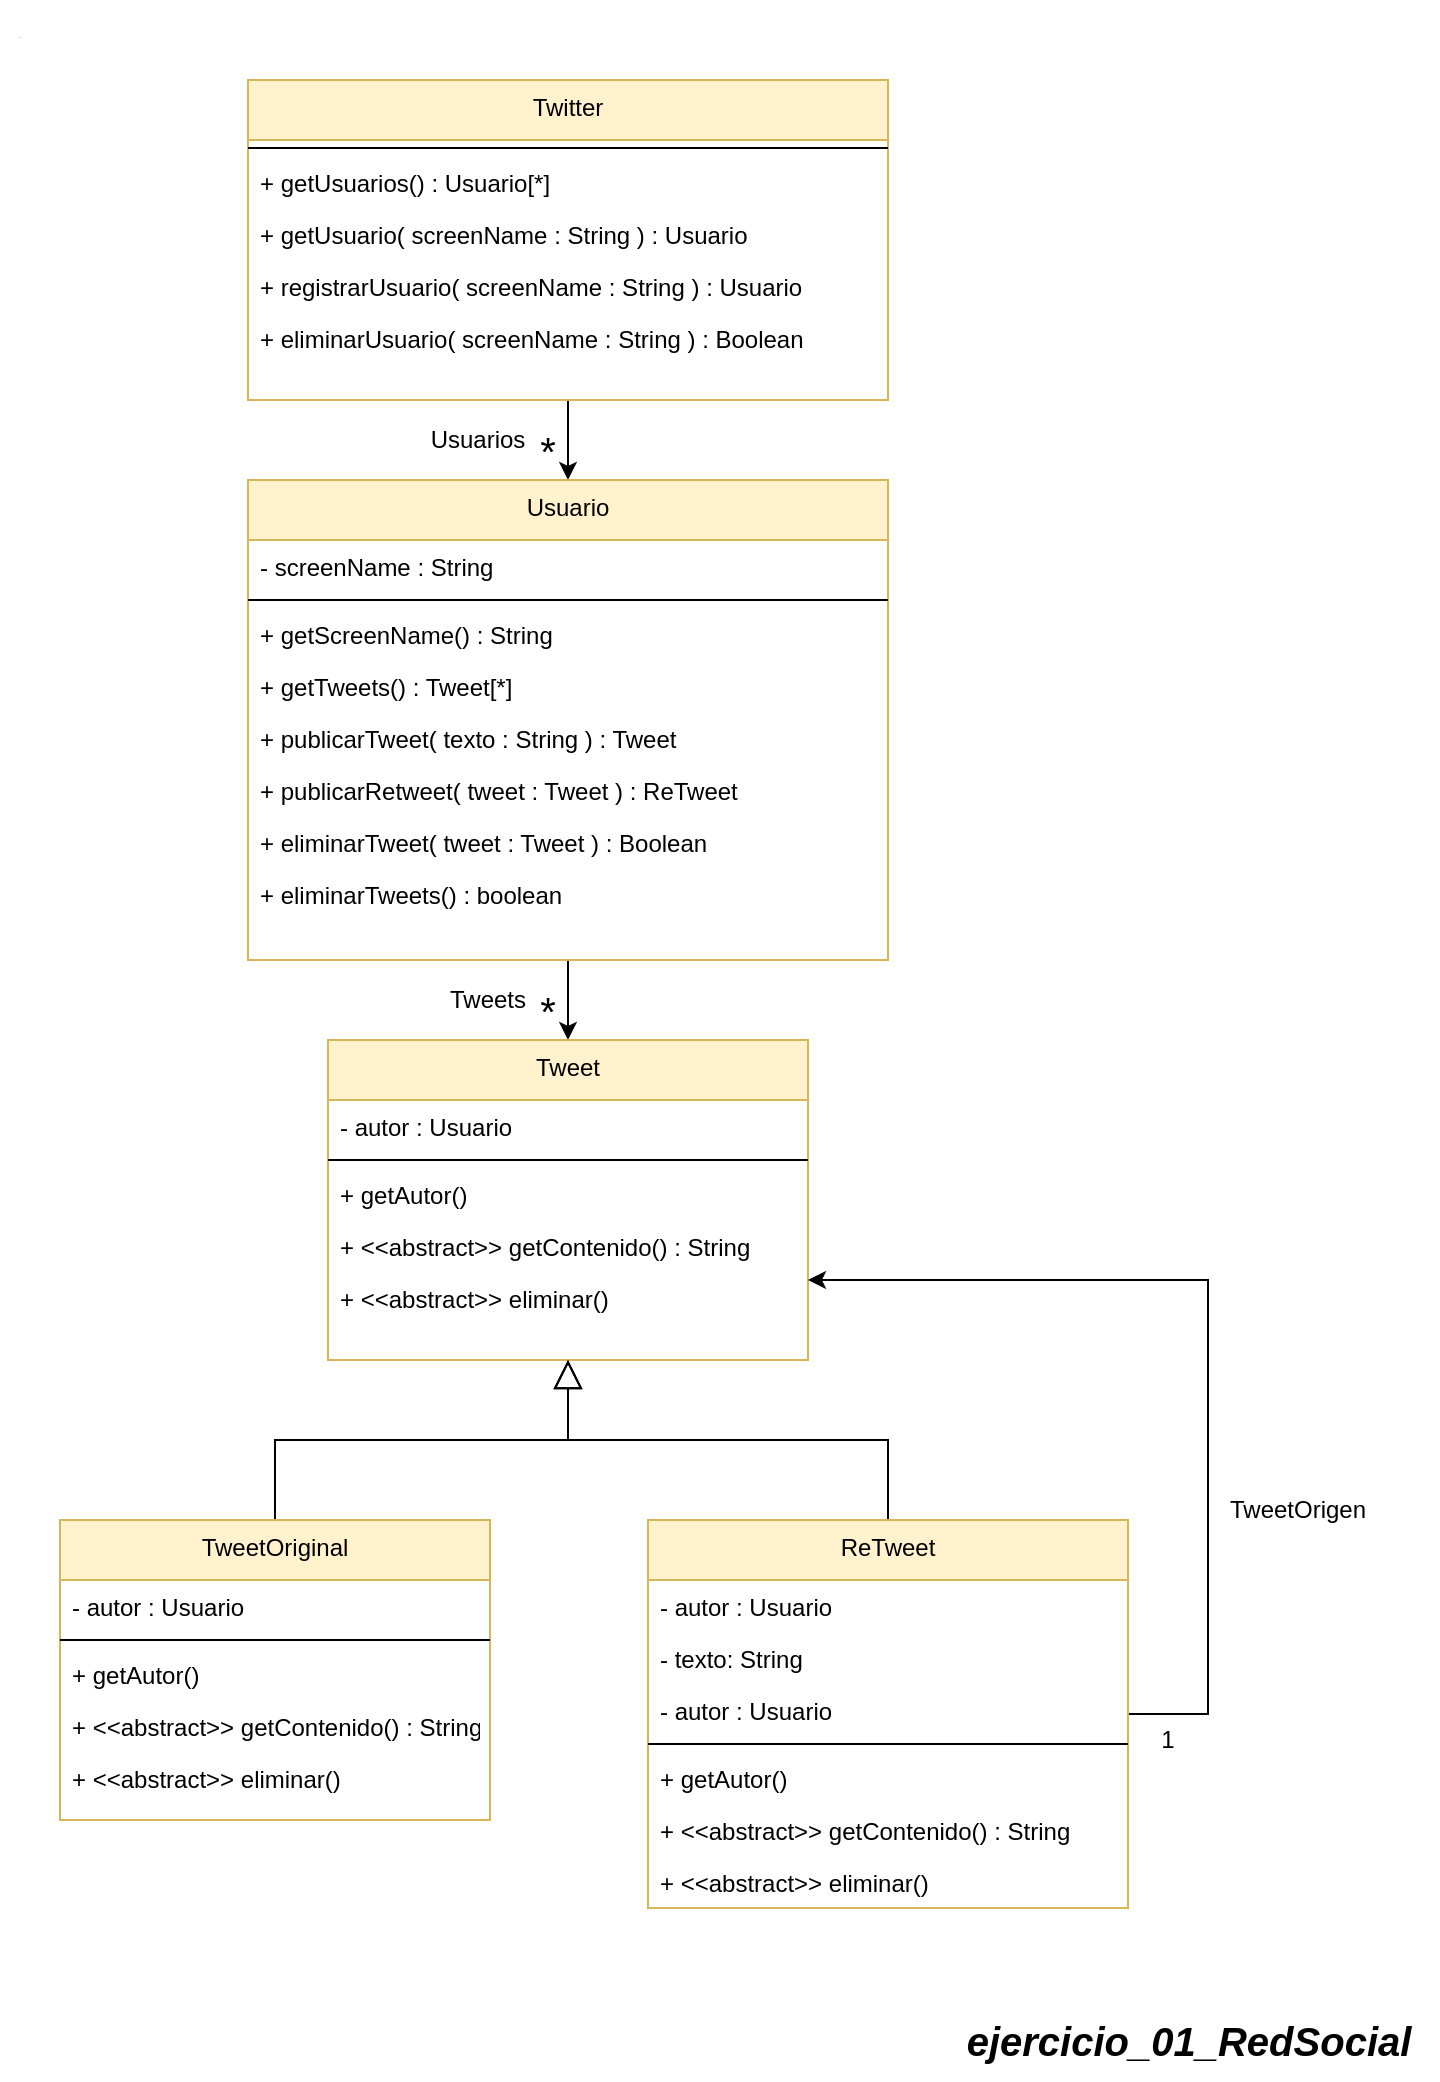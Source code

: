 <mxfile version="24.4.0" type="google">
  <diagram id="C5RBs43oDa-KdzZeNtuy" name="Page-1">
    <mxGraphModel grid="1" page="1" gridSize="10" guides="1" tooltips="1" connect="1" arrows="1" fold="1" pageScale="1" pageWidth="827" pageHeight="1169" math="0" shadow="0">
      <root>
        <mxCell id="WIyWlLk6GJQsqaUBKTNV-0" />
        <mxCell id="WIyWlLk6GJQsqaUBKTNV-1" parent="WIyWlLk6GJQsqaUBKTNV-0" />
        <mxCell id="CIggTnG6p8QRmRwehjU--55" style="edgeStyle=orthogonalEdgeStyle;rounded=0;orthogonalLoop=1;jettySize=auto;html=1;exitX=0.5;exitY=1;exitDx=0;exitDy=0;" edge="1" parent="WIyWlLk6GJQsqaUBKTNV-1" source="CIggTnG6p8QRmRwehjU--33" target="CIggTnG6p8QRmRwehjU--40">
          <mxGeometry relative="1" as="geometry" />
        </mxCell>
        <mxCell id="CIggTnG6p8QRmRwehjU--33" value="Twitter" style="swimlane;fontStyle=0;align=center;verticalAlign=top;childLayout=stackLayout;horizontal=1;startSize=30;horizontalStack=0;resizeParent=1;resizeLast=0;collapsible=1;marginBottom=0;rounded=0;shadow=0;strokeWidth=1;fillColor=#fff2cc;strokeColor=#d6b656;" vertex="1" parent="WIyWlLk6GJQsqaUBKTNV-1">
          <mxGeometry x="284" y="-1080" width="320" height="160" as="geometry">
            <mxRectangle x="110" y="-20" width="160" height="26" as="alternateBounds" />
          </mxGeometry>
        </mxCell>
        <mxCell id="CIggTnG6p8QRmRwehjU--34" value="" style="line;html=1;strokeWidth=1;align=left;verticalAlign=middle;spacingTop=-1;spacingLeft=3;spacingRight=3;rotatable=0;labelPosition=right;points=[];portConstraint=eastwest;" vertex="1" parent="CIggTnG6p8QRmRwehjU--33">
          <mxGeometry y="30" width="320" height="8" as="geometry" />
        </mxCell>
        <mxCell id="CIggTnG6p8QRmRwehjU--35" value="+ getUsuarios() : Usuario[*]" style="text;align=left;verticalAlign=top;spacingLeft=4;spacingRight=4;overflow=hidden;rotatable=0;points=[[0,0.5],[1,0.5]];portConstraint=eastwest;" vertex="1" parent="CIggTnG6p8QRmRwehjU--33">
          <mxGeometry y="38" width="320" height="26" as="geometry" />
        </mxCell>
        <mxCell id="CIggTnG6p8QRmRwehjU--36" value="+ getUsuario( screenName : String ) : Usuario" style="text;align=left;verticalAlign=top;spacingLeft=4;spacingRight=4;overflow=hidden;rotatable=0;points=[[0,0.5],[1,0.5]];portConstraint=eastwest;rounded=0;shadow=0;html=0;" vertex="1" parent="CIggTnG6p8QRmRwehjU--33">
          <mxGeometry y="64" width="320" height="26" as="geometry" />
        </mxCell>
        <mxCell id="CIggTnG6p8QRmRwehjU--37" value="+ registrarUsuario( screenName : String ) : Usuario" style="text;align=left;verticalAlign=top;spacingLeft=4;spacingRight=4;overflow=hidden;rotatable=0;points=[[0,0.5],[1,0.5]];portConstraint=eastwest;rounded=0;shadow=0;html=0;" vertex="1" parent="CIggTnG6p8QRmRwehjU--33">
          <mxGeometry y="90" width="320" height="26" as="geometry" />
        </mxCell>
        <mxCell id="CIggTnG6p8QRmRwehjU--38" value="+ eliminarUsuario( screenName : String ) : Boolean&#xa;" style="text;align=left;verticalAlign=top;spacingLeft=4;spacingRight=4;overflow=hidden;rotatable=0;points=[[0,0.5],[1,0.5]];portConstraint=eastwest;rounded=0;shadow=0;html=0;" vertex="1" parent="CIggTnG6p8QRmRwehjU--33">
          <mxGeometry y="116" width="320" height="26" as="geometry" />
        </mxCell>
        <mxCell id="CIggTnG6p8QRmRwehjU--39" style="edgeStyle=orthogonalEdgeStyle;rounded=0;orthogonalLoop=1;jettySize=auto;html=1;exitX=1;exitY=0.5;exitDx=0;exitDy=0;" edge="1" parent="CIggTnG6p8QRmRwehjU--33" source="CIggTnG6p8QRmRwehjU--36" target="CIggTnG6p8QRmRwehjU--36">
          <mxGeometry relative="1" as="geometry" />
        </mxCell>
        <mxCell id="8L37laqvNWscU-e2ohUr-6" style="edgeStyle=orthogonalEdgeStyle;rounded=0;orthogonalLoop=1;jettySize=auto;html=1;entryX=0.5;entryY=0;entryDx=0;entryDy=0;" edge="1" parent="WIyWlLk6GJQsqaUBKTNV-1" source="CIggTnG6p8QRmRwehjU--40" target="CIggTnG6p8QRmRwehjU--56">
          <mxGeometry relative="1" as="geometry" />
        </mxCell>
        <mxCell id="CIggTnG6p8QRmRwehjU--40" value="Usuario" style="swimlane;fontStyle=0;align=center;verticalAlign=top;childLayout=stackLayout;horizontal=1;startSize=30;horizontalStack=0;resizeParent=1;resizeLast=0;collapsible=1;marginBottom=0;rounded=0;shadow=0;strokeWidth=1;fillColor=#fff2cc;strokeColor=#d6b656;" vertex="1" parent="WIyWlLk6GJQsqaUBKTNV-1">
          <mxGeometry x="284" y="-880" width="320" height="240" as="geometry">
            <mxRectangle x="110" y="-20" width="160" height="26" as="alternateBounds" />
          </mxGeometry>
        </mxCell>
        <mxCell id="CIggTnG6p8QRmRwehjU--42" value="- screenName : String" style="text;align=left;verticalAlign=top;spacingLeft=4;spacingRight=4;overflow=hidden;rotatable=0;points=[[0,0.5],[1,0.5]];portConstraint=eastwest;" vertex="1" parent="CIggTnG6p8QRmRwehjU--40">
          <mxGeometry y="30" width="320" height="26" as="geometry" />
        </mxCell>
        <mxCell id="CIggTnG6p8QRmRwehjU--41" value="" style="line;html=1;strokeWidth=1;align=left;verticalAlign=middle;spacingTop=-1;spacingLeft=3;spacingRight=3;rotatable=0;labelPosition=right;points=[];portConstraint=eastwest;" vertex="1" parent="CIggTnG6p8QRmRwehjU--40">
          <mxGeometry y="56" width="320" height="8" as="geometry" />
        </mxCell>
        <mxCell id="CIggTnG6p8QRmRwehjU--43" value="+ getScreenName() : String" style="text;align=left;verticalAlign=top;spacingLeft=4;spacingRight=4;overflow=hidden;rotatable=0;points=[[0,0.5],[1,0.5]];portConstraint=eastwest;rounded=0;shadow=0;html=0;" vertex="1" parent="CIggTnG6p8QRmRwehjU--40">
          <mxGeometry y="64" width="320" height="26" as="geometry" />
        </mxCell>
        <mxCell id="CIggTnG6p8QRmRwehjU--44" value="+ getTweets() : Tweet[*]" style="text;align=left;verticalAlign=top;spacingLeft=4;spacingRight=4;overflow=hidden;rotatable=0;points=[[0,0.5],[1,0.5]];portConstraint=eastwest;rounded=0;shadow=0;html=0;" vertex="1" parent="CIggTnG6p8QRmRwehjU--40">
          <mxGeometry y="90" width="320" height="26" as="geometry" />
        </mxCell>
        <mxCell id="CIggTnG6p8QRmRwehjU--45" value="+ publicarTweet( texto : String ) : Tweet&#xa;" style="text;align=left;verticalAlign=top;spacingLeft=4;spacingRight=4;overflow=hidden;rotatable=0;points=[[0,0.5],[1,0.5]];portConstraint=eastwest;rounded=0;shadow=0;html=0;" vertex="1" parent="CIggTnG6p8QRmRwehjU--40">
          <mxGeometry y="116" width="320" height="26" as="geometry" />
        </mxCell>
        <mxCell id="CIggTnG6p8QRmRwehjU--46" style="edgeStyle=orthogonalEdgeStyle;rounded=0;orthogonalLoop=1;jettySize=auto;html=1;exitX=1;exitY=0.5;exitDx=0;exitDy=0;" edge="1" parent="CIggTnG6p8QRmRwehjU--40" source="CIggTnG6p8QRmRwehjU--43" target="CIggTnG6p8QRmRwehjU--43">
          <mxGeometry relative="1" as="geometry" />
        </mxCell>
        <mxCell id="CIggTnG6p8QRmRwehjU--48" value="+ publicarRetweet( tweet : Tweet ) : ReTweet" style="text;align=left;verticalAlign=top;spacingLeft=4;spacingRight=4;overflow=hidden;rotatable=0;points=[[0,0.5],[1,0.5]];portConstraint=eastwest;rounded=0;shadow=0;html=0;" vertex="1" parent="CIggTnG6p8QRmRwehjU--40">
          <mxGeometry y="142" width="320" height="26" as="geometry" />
        </mxCell>
        <mxCell id="CIggTnG6p8QRmRwehjU--50" value="+ eliminarTweet( tweet : Tweet ) : Boolean&#xa;" style="text;align=left;verticalAlign=top;spacingLeft=4;spacingRight=4;overflow=hidden;rotatable=0;points=[[0,0.5],[1,0.5]];portConstraint=eastwest;rounded=0;shadow=0;html=0;" vertex="1" parent="CIggTnG6p8QRmRwehjU--40">
          <mxGeometry y="168" width="320" height="26" as="geometry" />
        </mxCell>
        <mxCell id="CIggTnG6p8QRmRwehjU--49" value="+ eliminarTweets() : boolean" style="text;align=left;verticalAlign=top;spacingLeft=4;spacingRight=4;overflow=hidden;rotatable=0;points=[[0,0.5],[1,0.5]];portConstraint=eastwest;rounded=0;shadow=0;html=0;" vertex="1" parent="CIggTnG6p8QRmRwehjU--40">
          <mxGeometry y="194" width="320" height="46" as="geometry" />
        </mxCell>
        <mxCell id="CIggTnG6p8QRmRwehjU--56" value="Tweet" style="swimlane;fontStyle=0;align=center;verticalAlign=top;childLayout=stackLayout;horizontal=1;startSize=30;horizontalStack=0;resizeParent=1;resizeLast=0;collapsible=1;marginBottom=0;rounded=0;shadow=0;strokeWidth=1;fillColor=#fff2cc;strokeColor=#d6b656;" vertex="1" parent="WIyWlLk6GJQsqaUBKTNV-1">
          <mxGeometry x="324" y="-600" width="240" height="160" as="geometry">
            <mxRectangle x="110" y="-20" width="160" height="26" as="alternateBounds" />
          </mxGeometry>
        </mxCell>
        <mxCell id="CIggTnG6p8QRmRwehjU--58" value="- autor : Usuario" style="text;align=left;verticalAlign=top;spacingLeft=4;spacingRight=4;overflow=hidden;rotatable=0;points=[[0,0.5],[1,0.5]];portConstraint=eastwest;" vertex="1" parent="CIggTnG6p8QRmRwehjU--56">
          <mxGeometry y="30" width="240" height="26" as="geometry" />
        </mxCell>
        <mxCell id="CIggTnG6p8QRmRwehjU--57" value="" style="line;html=1;strokeWidth=1;align=left;verticalAlign=middle;spacingTop=-1;spacingLeft=3;spacingRight=3;rotatable=0;labelPosition=right;points=[];portConstraint=eastwest;" vertex="1" parent="CIggTnG6p8QRmRwehjU--56">
          <mxGeometry y="56" width="240" height="8" as="geometry" />
        </mxCell>
        <mxCell id="CIggTnG6p8QRmRwehjU--59" value="+ getAutor()" style="text;align=left;verticalAlign=top;spacingLeft=4;spacingRight=4;overflow=hidden;rotatable=0;points=[[0,0.5],[1,0.5]];portConstraint=eastwest;rounded=0;shadow=0;html=0;" vertex="1" parent="CIggTnG6p8QRmRwehjU--56">
          <mxGeometry y="64" width="240" height="26" as="geometry" />
        </mxCell>
        <mxCell id="CIggTnG6p8QRmRwehjU--60" value="+ &lt;&lt;abstract&gt;&gt; getContenido() : String" style="text;align=left;verticalAlign=top;spacingLeft=4;spacingRight=4;overflow=hidden;rotatable=0;points=[[0,0.5],[1,0.5]];portConstraint=eastwest;rounded=0;shadow=0;html=0;" vertex="1" parent="CIggTnG6p8QRmRwehjU--56">
          <mxGeometry y="90" width="240" height="26" as="geometry" />
        </mxCell>
        <mxCell id="CIggTnG6p8QRmRwehjU--61" value="+ &lt;&lt;abstract&gt;&gt; eliminar() &#xa;" style="text;align=left;verticalAlign=top;spacingLeft=4;spacingRight=4;overflow=hidden;rotatable=0;points=[[0,0.5],[1,0.5]];portConstraint=eastwest;rounded=0;shadow=0;html=0;" vertex="1" parent="CIggTnG6p8QRmRwehjU--56">
          <mxGeometry y="116" width="240" height="26" as="geometry" />
        </mxCell>
        <mxCell id="CIggTnG6p8QRmRwehjU--62" style="edgeStyle=orthogonalEdgeStyle;rounded=0;orthogonalLoop=1;jettySize=auto;html=1;exitX=1;exitY=0.5;exitDx=0;exitDy=0;" edge="1" parent="CIggTnG6p8QRmRwehjU--56" source="CIggTnG6p8QRmRwehjU--59" target="CIggTnG6p8QRmRwehjU--59">
          <mxGeometry relative="1" as="geometry" />
        </mxCell>
        <mxCell id="8L37laqvNWscU-e2ohUr-0" style="edgeStyle=orthogonalEdgeStyle;rounded=0;orthogonalLoop=1;jettySize=auto;html=1;entryX=0.5;entryY=1;entryDx=0;entryDy=0;endSize=12;startSize=12;endArrow=block;endFill=0;" edge="1" parent="WIyWlLk6GJQsqaUBKTNV-1" source="CIggTnG6p8QRmRwehjU--64" target="CIggTnG6p8QRmRwehjU--56">
          <mxGeometry relative="1" as="geometry">
            <Array as="points">
              <mxPoint x="298" y="-400" />
              <mxPoint x="444" y="-400" />
            </Array>
          </mxGeometry>
        </mxCell>
        <mxCell id="CIggTnG6p8QRmRwehjU--64" value="TweetOriginal" style="swimlane;fontStyle=0;align=center;verticalAlign=top;childLayout=stackLayout;horizontal=1;startSize=30;horizontalStack=0;resizeParent=1;resizeLast=0;collapsible=1;marginBottom=0;rounded=0;shadow=0;strokeWidth=1;fillColor=#fff2cc;strokeColor=#d6b656;" vertex="1" parent="WIyWlLk6GJQsqaUBKTNV-1">
          <mxGeometry x="190" y="-360" width="215" height="150" as="geometry">
            <mxRectangle x="110" y="-20" width="160" height="26" as="alternateBounds" />
          </mxGeometry>
        </mxCell>
        <mxCell id="CIggTnG6p8QRmRwehjU--65" value="- autor : Usuario" style="text;align=left;verticalAlign=top;spacingLeft=4;spacingRight=4;overflow=hidden;rotatable=0;points=[[0,0.5],[1,0.5]];portConstraint=eastwest;" vertex="1" parent="CIggTnG6p8QRmRwehjU--64">
          <mxGeometry y="30" width="215" height="26" as="geometry" />
        </mxCell>
        <mxCell id="CIggTnG6p8QRmRwehjU--66" value="" style="line;html=1;strokeWidth=1;align=left;verticalAlign=middle;spacingTop=-1;spacingLeft=3;spacingRight=3;rotatable=0;labelPosition=right;points=[];portConstraint=eastwest;" vertex="1" parent="CIggTnG6p8QRmRwehjU--64">
          <mxGeometry y="56" width="215" height="8" as="geometry" />
        </mxCell>
        <mxCell id="CIggTnG6p8QRmRwehjU--67" value="+ getAutor()" style="text;align=left;verticalAlign=top;spacingLeft=4;spacingRight=4;overflow=hidden;rotatable=0;points=[[0,0.5],[1,0.5]];portConstraint=eastwest;rounded=0;shadow=0;html=0;" vertex="1" parent="CIggTnG6p8QRmRwehjU--64">
          <mxGeometry y="64" width="215" height="26" as="geometry" />
        </mxCell>
        <mxCell id="CIggTnG6p8QRmRwehjU--68" value="+ &lt;&lt;abstract&gt;&gt; getContenido() : String" style="text;align=left;verticalAlign=top;spacingLeft=4;spacingRight=4;overflow=hidden;rotatable=0;points=[[0,0.5],[1,0.5]];portConstraint=eastwest;rounded=0;shadow=0;html=0;" vertex="1" parent="CIggTnG6p8QRmRwehjU--64">
          <mxGeometry y="90" width="215" height="26" as="geometry" />
        </mxCell>
        <mxCell id="CIggTnG6p8QRmRwehjU--69" value="+ &lt;&lt;abstract&gt;&gt; eliminar() &#xa;" style="text;align=left;verticalAlign=top;spacingLeft=4;spacingRight=4;overflow=hidden;rotatable=0;points=[[0,0.5],[1,0.5]];portConstraint=eastwest;rounded=0;shadow=0;html=0;" vertex="1" parent="CIggTnG6p8QRmRwehjU--64">
          <mxGeometry y="116" width="215" height="26" as="geometry" />
        </mxCell>
        <mxCell id="CIggTnG6p8QRmRwehjU--70" style="edgeStyle=orthogonalEdgeStyle;rounded=0;orthogonalLoop=1;jettySize=auto;html=1;exitX=1;exitY=0.5;exitDx=0;exitDy=0;" edge="1" parent="CIggTnG6p8QRmRwehjU--64" source="CIggTnG6p8QRmRwehjU--67" target="CIggTnG6p8QRmRwehjU--67">
          <mxGeometry relative="1" as="geometry" />
        </mxCell>
        <mxCell id="8L37laqvNWscU-e2ohUr-1" style="edgeStyle=orthogonalEdgeStyle;rounded=0;orthogonalLoop=1;jettySize=auto;html=1;endSize=12;startSize=12;endArrow=block;endFill=0;" edge="1" parent="WIyWlLk6GJQsqaUBKTNV-1" source="CIggTnG6p8QRmRwehjU--71" target="CIggTnG6p8QRmRwehjU--56">
          <mxGeometry relative="1" as="geometry">
            <Array as="points">
              <mxPoint x="604" y="-400" />
              <mxPoint x="444" y="-400" />
            </Array>
          </mxGeometry>
        </mxCell>
        <mxCell id="8L37laqvNWscU-e2ohUr-3" style="edgeStyle=orthogonalEdgeStyle;rounded=0;orthogonalLoop=1;jettySize=auto;html=1;" edge="1" parent="WIyWlLk6GJQsqaUBKTNV-1" source="CIggTnG6p8QRmRwehjU--71">
          <mxGeometry relative="1" as="geometry">
            <mxPoint x="564" y="-480" as="targetPoint" />
            <Array as="points">
              <mxPoint x="764" y="-263" />
              <mxPoint x="764" y="-480" />
            </Array>
          </mxGeometry>
        </mxCell>
        <mxCell id="CIggTnG6p8QRmRwehjU--71" value="ReTweet" style="swimlane;fontStyle=0;align=center;verticalAlign=top;childLayout=stackLayout;horizontal=1;startSize=30;horizontalStack=0;resizeParent=1;resizeLast=0;collapsible=1;marginBottom=0;rounded=0;shadow=0;strokeWidth=1;fillColor=#fff2cc;strokeColor=#d6b656;" vertex="1" parent="WIyWlLk6GJQsqaUBKTNV-1">
          <mxGeometry x="484" y="-360" width="240" height="194" as="geometry">
            <mxRectangle x="110" y="-20" width="160" height="26" as="alternateBounds" />
          </mxGeometry>
        </mxCell>
        <mxCell id="CIggTnG6p8QRmRwehjU--72" value="- autor : Usuario" style="text;align=left;verticalAlign=top;spacingLeft=4;spacingRight=4;overflow=hidden;rotatable=0;points=[[0,0.5],[1,0.5]];portConstraint=eastwest;" vertex="1" parent="CIggTnG6p8QRmRwehjU--71">
          <mxGeometry y="30" width="240" height="26" as="geometry" />
        </mxCell>
        <mxCell id="CIggTnG6p8QRmRwehjU--81" value="- texto: String" style="text;align=left;verticalAlign=top;spacingLeft=4;spacingRight=4;overflow=hidden;rotatable=0;points=[[0,0.5],[1,0.5]];portConstraint=eastwest;" vertex="1" parent="CIggTnG6p8QRmRwehjU--71">
          <mxGeometry y="56" width="240" height="26" as="geometry" />
        </mxCell>
        <mxCell id="CIggTnG6p8QRmRwehjU--80" value="- autor : Usuario" style="text;align=left;verticalAlign=top;spacingLeft=4;spacingRight=4;overflow=hidden;rotatable=0;points=[[0,0.5],[1,0.5]];portConstraint=eastwest;" vertex="1" parent="CIggTnG6p8QRmRwehjU--71">
          <mxGeometry y="82" width="240" height="26" as="geometry" />
        </mxCell>
        <mxCell id="CIggTnG6p8QRmRwehjU--73" value="" style="line;html=1;strokeWidth=1;align=left;verticalAlign=middle;spacingTop=-1;spacingLeft=3;spacingRight=3;rotatable=0;labelPosition=right;points=[];portConstraint=eastwest;" vertex="1" parent="CIggTnG6p8QRmRwehjU--71">
          <mxGeometry y="108" width="240" height="8" as="geometry" />
        </mxCell>
        <mxCell id="CIggTnG6p8QRmRwehjU--74" value="+ getAutor()" style="text;align=left;verticalAlign=top;spacingLeft=4;spacingRight=4;overflow=hidden;rotatable=0;points=[[0,0.5],[1,0.5]];portConstraint=eastwest;rounded=0;shadow=0;html=0;" vertex="1" parent="CIggTnG6p8QRmRwehjU--71">
          <mxGeometry y="116" width="240" height="26" as="geometry" />
        </mxCell>
        <mxCell id="CIggTnG6p8QRmRwehjU--75" value="+ &lt;&lt;abstract&gt;&gt; getContenido() : String" style="text;align=left;verticalAlign=top;spacingLeft=4;spacingRight=4;overflow=hidden;rotatable=0;points=[[0,0.5],[1,0.5]];portConstraint=eastwest;rounded=0;shadow=0;html=0;" vertex="1" parent="CIggTnG6p8QRmRwehjU--71">
          <mxGeometry y="142" width="240" height="26" as="geometry" />
        </mxCell>
        <mxCell id="CIggTnG6p8QRmRwehjU--76" value="+ &lt;&lt;abstract&gt;&gt; eliminar() &#xa;" style="text;align=left;verticalAlign=top;spacingLeft=4;spacingRight=4;overflow=hidden;rotatable=0;points=[[0,0.5],[1,0.5]];portConstraint=eastwest;rounded=0;shadow=0;html=0;" vertex="1" parent="CIggTnG6p8QRmRwehjU--71">
          <mxGeometry y="168" width="240" height="26" as="geometry" />
        </mxCell>
        <mxCell id="CIggTnG6p8QRmRwehjU--77" style="edgeStyle=orthogonalEdgeStyle;rounded=0;orthogonalLoop=1;jettySize=auto;html=1;exitX=1;exitY=0.5;exitDx=0;exitDy=0;" edge="1" parent="CIggTnG6p8QRmRwehjU--71" source="CIggTnG6p8QRmRwehjU--74" target="CIggTnG6p8QRmRwehjU--74">
          <mxGeometry relative="1" as="geometry" />
        </mxCell>
        <mxCell id="8L37laqvNWscU-e2ohUr-4" value="TweetOrigen" style="text;html=1;align=center;verticalAlign=middle;whiteSpace=wrap;rounded=0;" vertex="1" parent="WIyWlLk6GJQsqaUBKTNV-1">
          <mxGeometry x="774" y="-380" width="70" height="30" as="geometry" />
        </mxCell>
        <mxCell id="8L37laqvNWscU-e2ohUr-5" value="1" style="text;html=1;align=center;verticalAlign=middle;whiteSpace=wrap;rounded=0;" vertex="1" parent="WIyWlLk6GJQsqaUBKTNV-1">
          <mxGeometry x="734" y="-260" width="20" height="20" as="geometry" />
        </mxCell>
        <mxCell id="8L37laqvNWscU-e2ohUr-9" value="Tweets" style="text;html=1;align=center;verticalAlign=middle;whiteSpace=wrap;rounded=0;" vertex="1" parent="WIyWlLk6GJQsqaUBKTNV-1">
          <mxGeometry x="384" y="-630" width="40" height="20" as="geometry" />
        </mxCell>
        <mxCell id="8L37laqvNWscU-e2ohUr-10" value="Usuarios" style="text;html=1;align=center;verticalAlign=middle;whiteSpace=wrap;rounded=0;" vertex="1" parent="WIyWlLk6GJQsqaUBKTNV-1">
          <mxGeometry x="374" y="-910" width="50" height="20" as="geometry" />
        </mxCell>
        <mxCell id="8L37laqvNWscU-e2ohUr-12" value="&lt;font style=&quot;font-size: 20px;&quot;&gt;*&lt;/font&gt;" style="text;html=1;align=center;verticalAlign=middle;whiteSpace=wrap;rounded=0;" vertex="1" parent="WIyWlLk6GJQsqaUBKTNV-1">
          <mxGeometry x="424" y="-910" width="20" height="30" as="geometry" />
        </mxCell>
        <mxCell id="8L37laqvNWscU-e2ohUr-15" value="&lt;font style=&quot;font-size: 20px;&quot;&gt;*&lt;/font&gt;" style="text;html=1;align=center;verticalAlign=middle;whiteSpace=wrap;rounded=0;" vertex="1" parent="WIyWlLk6GJQsqaUBKTNV-1">
          <mxGeometry x="424" y="-630" width="20" height="30" as="geometry" />
        </mxCell>
        <mxCell id="8L37laqvNWscU-e2ohUr-16" value="&lt;b style=&quot;&quot;&gt;&lt;i&gt;&lt;font style=&quot;font-size: 20px;&quot;&gt;ejercicio_01_RedSocial&lt;/font&gt;&lt;/i&gt;&lt;/b&gt;" style="text;html=1;align=center;verticalAlign=middle;resizable=0;points=[];autosize=1;strokeColor=none;fillColor=none;" vertex="1" parent="WIyWlLk6GJQsqaUBKTNV-1">
          <mxGeometry x="629" y="-120" width="250" height="40" as="geometry" />
        </mxCell>
        <mxCell id="8L37laqvNWscU-e2ohUr-19" value="&lt;font style=&quot;font-size: 1px;&quot;&gt;1&lt;/font&gt;" style="text;html=1;align=center;verticalAlign=middle;whiteSpace=wrap;rounded=0;" vertex="1" parent="WIyWlLk6GJQsqaUBKTNV-1">
          <mxGeometry x="160" y="-1120" width="20" height="30" as="geometry" />
        </mxCell>
      </root>
    </mxGraphModel>
  </diagram>
</mxfile>
